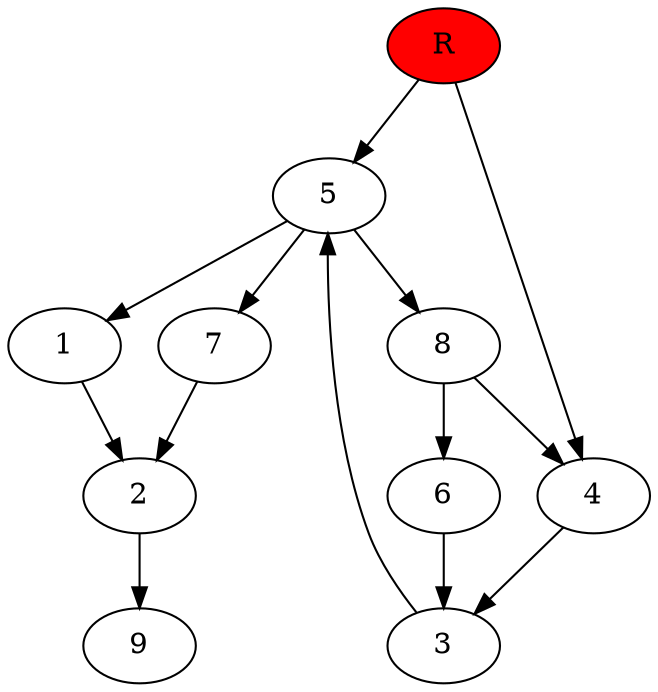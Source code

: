 digraph prb10525 {
	1
	2
	3
	4
	5
	6
	7
	8
	R [fillcolor="#ff0000" style=filled]
	1 -> 2
	2 -> 9
	3 -> 5
	4 -> 3
	5 -> 1
	5 -> 7
	5 -> 8
	6 -> 3
	7 -> 2
	8 -> 4
	8 -> 6
	R -> 4
	R -> 5
}
